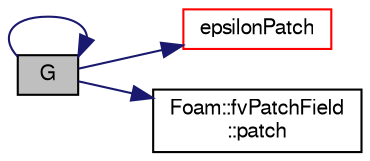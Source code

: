 digraph "G"
{
  bgcolor="transparent";
  edge [fontname="FreeSans",fontsize="10",labelfontname="FreeSans",labelfontsize="10"];
  node [fontname="FreeSans",fontsize="10",shape=record];
  rankdir="LR";
  Node1625 [label="G",height=0.2,width=0.4,color="black", fillcolor="grey75", style="filled", fontcolor="black"];
  Node1625 -> Node1626 [color="midnightblue",fontsize="10",style="solid",fontname="FreeSans"];
  Node1626 [label="epsilonPatch",height=0.2,width=0.4,color="red",URL="$a30682.html#a0b7034c05195f30b871972d758d7dadd",tooltip="Helper function to return non-const access to an epsilon patch. "];
  Node1625 -> Node1625 [color="midnightblue",fontsize="10",style="solid",fontname="FreeSans"];
  Node1625 -> Node1677 [color="midnightblue",fontsize="10",style="solid",fontname="FreeSans"];
  Node1677 [label="Foam::fvPatchField\l::patch",height=0.2,width=0.4,color="black",URL="$a22354.html#aca0923a4611f6166ffd8fa14d81864a4",tooltip="Return patch. "];
}
